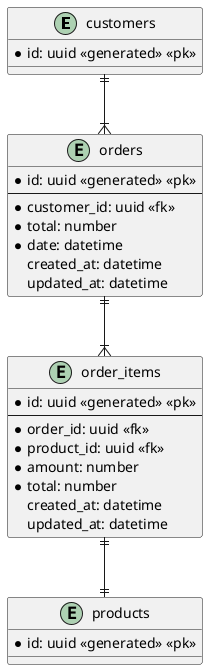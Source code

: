 @startuml courses

entity customers{
  * id: uuid <<generated>> <<pk>>
}

entity products{
  * id: uuid <<generated>> <<pk>>
}

entity orders{
  * id: uuid <<generated>> <<pk>>
  --
  * customer_id: uuid <<fk>>
  * total: number
  * date: datetime
    created_at: datetime
    updated_at: datetime
}

entity order_items{
  * id: uuid <<generated>> <<pk>>
  --
  * order_id: uuid <<fk>>
  * product_id: uuid <<fk>>
  * amount: number
  * total: number
    created_at: datetime
    updated_at: datetime
}

customers||--|{orders
orders||--|{order_items
order_items||--||products

@enduml